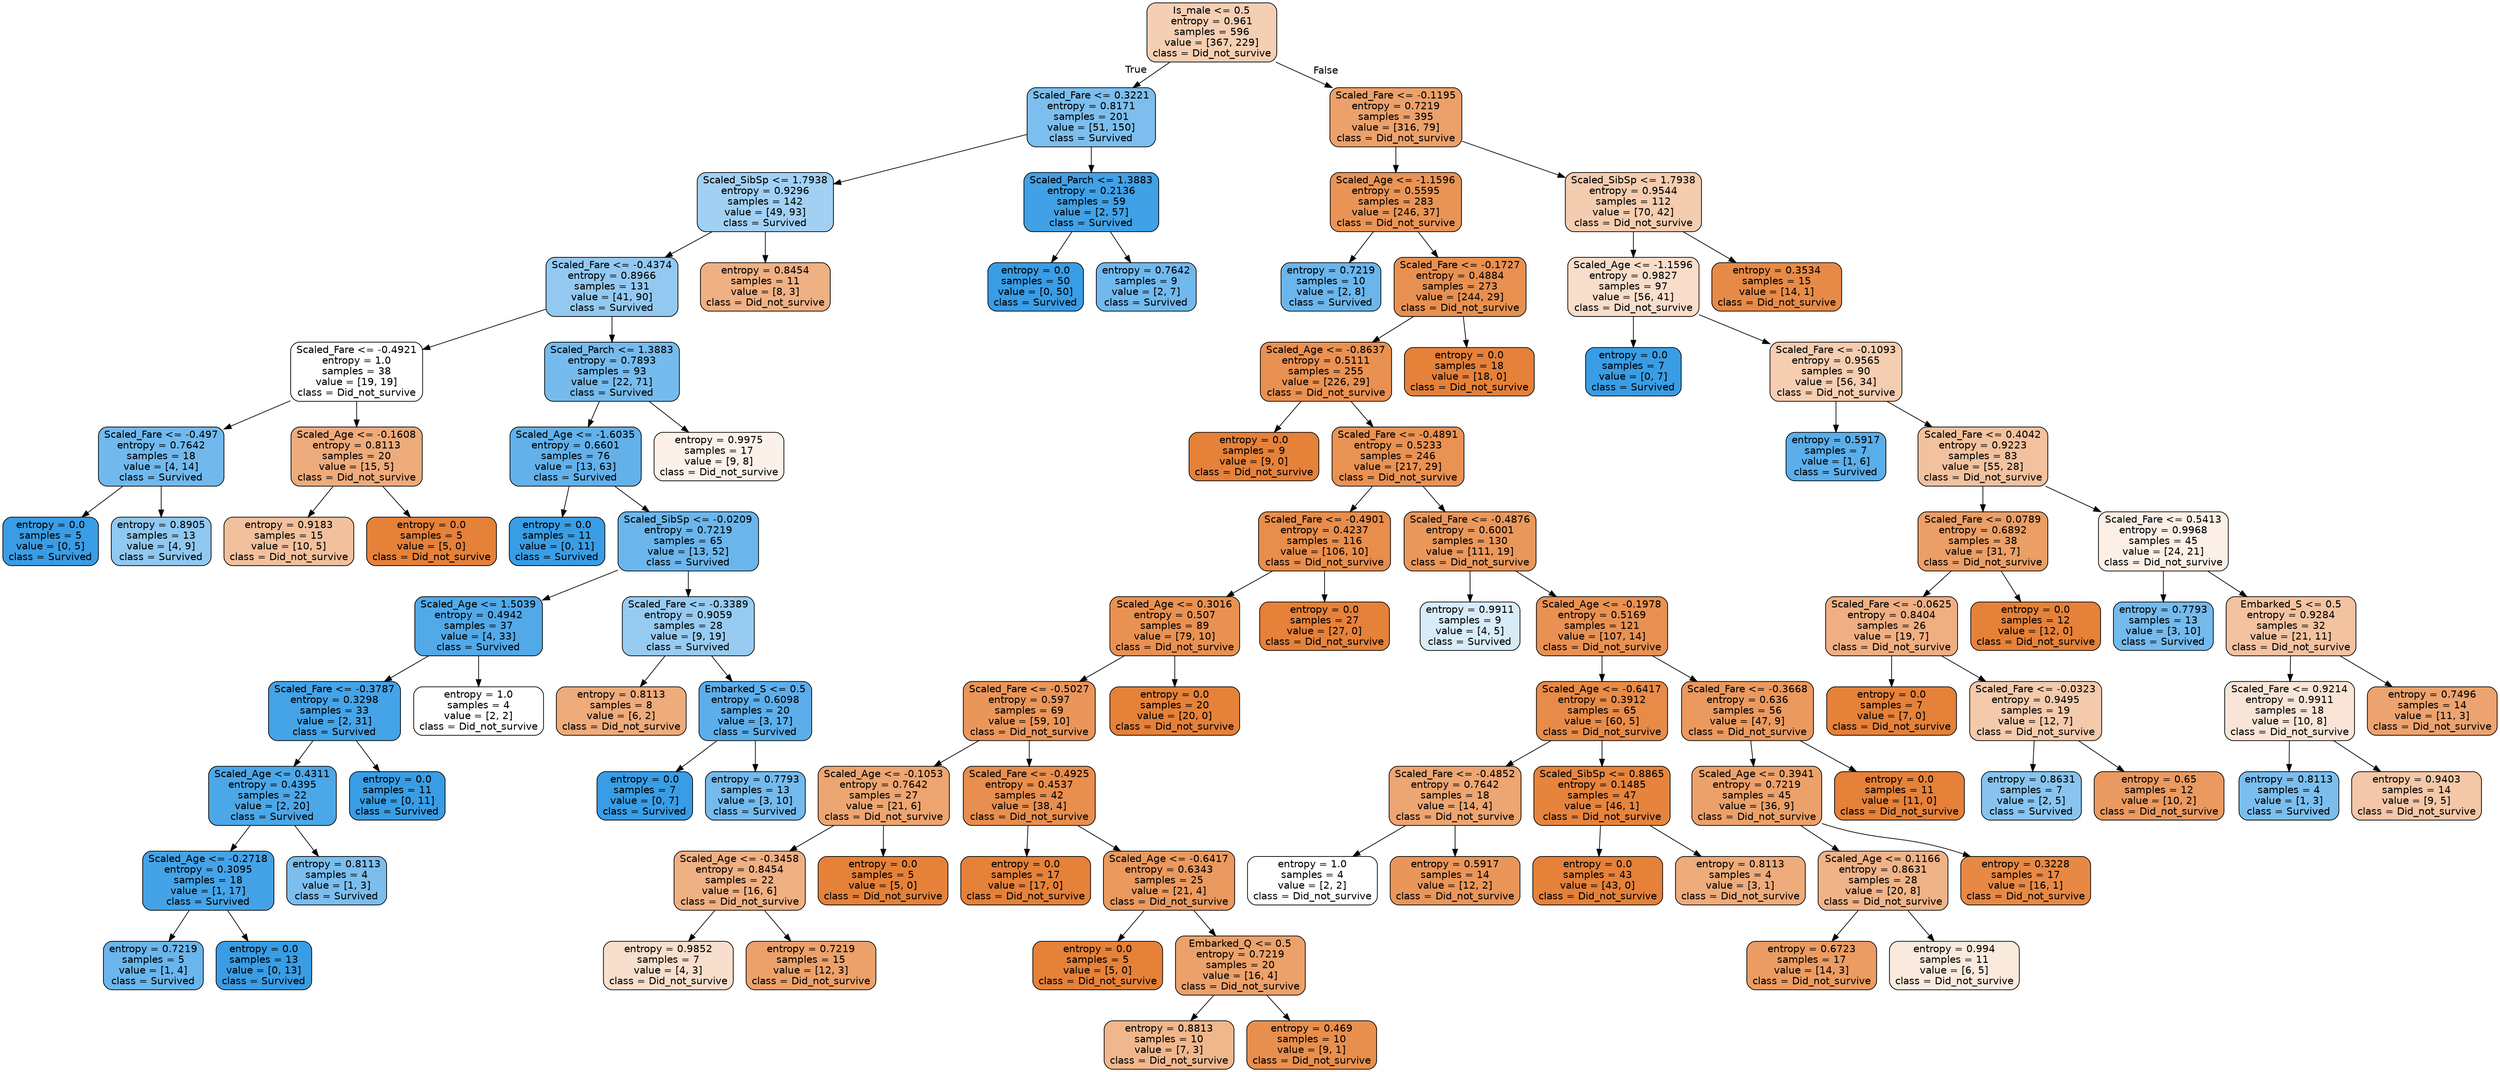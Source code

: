 digraph Tree {
node [shape=box, style="filled, rounded", color="black", fontname=helvetica] ;
edge [fontname=helvetica] ;
0 [label="Is_male <= 0.5\nentropy = 0.961\nsamples = 596\nvalue = [367, 229]\nclass = Did_not_survive", fillcolor="#e5813960"] ;
1 [label="Scaled_Fare <= 0.3221\nentropy = 0.8171\nsamples = 201\nvalue = [51, 150]\nclass = Survived", fillcolor="#399de5a8"] ;
0 -> 1 [labeldistance=2.5, labelangle=45, headlabel="True"] ;
2 [label="Scaled_SibSp <= 1.7938\nentropy = 0.9296\nsamples = 142\nvalue = [49, 93]\nclass = Survived", fillcolor="#399de579"] ;
1 -> 2 ;
3 [label="Scaled_Fare <= -0.4374\nentropy = 0.8966\nsamples = 131\nvalue = [41, 90]\nclass = Survived", fillcolor="#399de58b"] ;
2 -> 3 ;
4 [label="Scaled_Fare <= -0.4921\nentropy = 1.0\nsamples = 38\nvalue = [19, 19]\nclass = Did_not_survive", fillcolor="#e5813900"] ;
3 -> 4 ;
5 [label="Scaled_Fare <= -0.497\nentropy = 0.7642\nsamples = 18\nvalue = [4, 14]\nclass = Survived", fillcolor="#399de5b6"] ;
4 -> 5 ;
6 [label="entropy = 0.0\nsamples = 5\nvalue = [0, 5]\nclass = Survived", fillcolor="#399de5ff"] ;
5 -> 6 ;
7 [label="entropy = 0.8905\nsamples = 13\nvalue = [4, 9]\nclass = Survived", fillcolor="#399de58e"] ;
5 -> 7 ;
8 [label="Scaled_Age <= -0.1608\nentropy = 0.8113\nsamples = 20\nvalue = [15, 5]\nclass = Did_not_survive", fillcolor="#e58139aa"] ;
4 -> 8 ;
9 [label="entropy = 0.9183\nsamples = 15\nvalue = [10, 5]\nclass = Did_not_survive", fillcolor="#e581397f"] ;
8 -> 9 ;
10 [label="entropy = 0.0\nsamples = 5\nvalue = [5, 0]\nclass = Did_not_survive", fillcolor="#e58139ff"] ;
8 -> 10 ;
11 [label="Scaled_Parch <= 1.3883\nentropy = 0.7893\nsamples = 93\nvalue = [22, 71]\nclass = Survived", fillcolor="#399de5b0"] ;
3 -> 11 ;
12 [label="Scaled_Age <= -1.6035\nentropy = 0.6601\nsamples = 76\nvalue = [13, 63]\nclass = Survived", fillcolor="#399de5ca"] ;
11 -> 12 ;
13 [label="entropy = 0.0\nsamples = 11\nvalue = [0, 11]\nclass = Survived", fillcolor="#399de5ff"] ;
12 -> 13 ;
14 [label="Scaled_SibSp <= -0.0209\nentropy = 0.7219\nsamples = 65\nvalue = [13, 52]\nclass = Survived", fillcolor="#399de5bf"] ;
12 -> 14 ;
15 [label="Scaled_Age <= 1.5039\nentropy = 0.4942\nsamples = 37\nvalue = [4, 33]\nclass = Survived", fillcolor="#399de5e0"] ;
14 -> 15 ;
16 [label="Scaled_Fare <= -0.3787\nentropy = 0.3298\nsamples = 33\nvalue = [2, 31]\nclass = Survived", fillcolor="#399de5ef"] ;
15 -> 16 ;
17 [label="Scaled_Age <= 0.4311\nentropy = 0.4395\nsamples = 22\nvalue = [2, 20]\nclass = Survived", fillcolor="#399de5e6"] ;
16 -> 17 ;
18 [label="Scaled_Age <= -0.2718\nentropy = 0.3095\nsamples = 18\nvalue = [1, 17]\nclass = Survived", fillcolor="#399de5f0"] ;
17 -> 18 ;
19 [label="entropy = 0.7219\nsamples = 5\nvalue = [1, 4]\nclass = Survived", fillcolor="#399de5bf"] ;
18 -> 19 ;
20 [label="entropy = 0.0\nsamples = 13\nvalue = [0, 13]\nclass = Survived", fillcolor="#399de5ff"] ;
18 -> 20 ;
21 [label="entropy = 0.8113\nsamples = 4\nvalue = [1, 3]\nclass = Survived", fillcolor="#399de5aa"] ;
17 -> 21 ;
22 [label="entropy = 0.0\nsamples = 11\nvalue = [0, 11]\nclass = Survived", fillcolor="#399de5ff"] ;
16 -> 22 ;
23 [label="entropy = 1.0\nsamples = 4\nvalue = [2, 2]\nclass = Did_not_survive", fillcolor="#e5813900"] ;
15 -> 23 ;
24 [label="Scaled_Fare <= -0.3389\nentropy = 0.9059\nsamples = 28\nvalue = [9, 19]\nclass = Survived", fillcolor="#399de586"] ;
14 -> 24 ;
25 [label="entropy = 0.8113\nsamples = 8\nvalue = [6, 2]\nclass = Did_not_survive", fillcolor="#e58139aa"] ;
24 -> 25 ;
26 [label="Embarked_S <= 0.5\nentropy = 0.6098\nsamples = 20\nvalue = [3, 17]\nclass = Survived", fillcolor="#399de5d2"] ;
24 -> 26 ;
27 [label="entropy = 0.0\nsamples = 7\nvalue = [0, 7]\nclass = Survived", fillcolor="#399de5ff"] ;
26 -> 27 ;
28 [label="entropy = 0.7793\nsamples = 13\nvalue = [3, 10]\nclass = Survived", fillcolor="#399de5b3"] ;
26 -> 28 ;
29 [label="entropy = 0.9975\nsamples = 17\nvalue = [9, 8]\nclass = Did_not_survive", fillcolor="#e581391c"] ;
11 -> 29 ;
30 [label="entropy = 0.8454\nsamples = 11\nvalue = [8, 3]\nclass = Did_not_survive", fillcolor="#e581399f"] ;
2 -> 30 ;
31 [label="Scaled_Parch <= 1.3883\nentropy = 0.2136\nsamples = 59\nvalue = [2, 57]\nclass = Survived", fillcolor="#399de5f6"] ;
1 -> 31 ;
32 [label="entropy = 0.0\nsamples = 50\nvalue = [0, 50]\nclass = Survived", fillcolor="#399de5ff"] ;
31 -> 32 ;
33 [label="entropy = 0.7642\nsamples = 9\nvalue = [2, 7]\nclass = Survived", fillcolor="#399de5b6"] ;
31 -> 33 ;
34 [label="Scaled_Fare <= -0.1195\nentropy = 0.7219\nsamples = 395\nvalue = [316, 79]\nclass = Did_not_survive", fillcolor="#e58139bf"] ;
0 -> 34 [labeldistance=2.5, labelangle=-45, headlabel="False"] ;
35 [label="Scaled_Age <= -1.1596\nentropy = 0.5595\nsamples = 283\nvalue = [246, 37]\nclass = Did_not_survive", fillcolor="#e58139d9"] ;
34 -> 35 ;
36 [label="entropy = 0.7219\nsamples = 10\nvalue = [2, 8]\nclass = Survived", fillcolor="#399de5bf"] ;
35 -> 36 ;
37 [label="Scaled_Fare <= -0.1727\nentropy = 0.4884\nsamples = 273\nvalue = [244, 29]\nclass = Did_not_survive", fillcolor="#e58139e1"] ;
35 -> 37 ;
38 [label="Scaled_Age <= -0.8637\nentropy = 0.5111\nsamples = 255\nvalue = [226, 29]\nclass = Did_not_survive", fillcolor="#e58139de"] ;
37 -> 38 ;
39 [label="entropy = 0.0\nsamples = 9\nvalue = [9, 0]\nclass = Did_not_survive", fillcolor="#e58139ff"] ;
38 -> 39 ;
40 [label="Scaled_Fare <= -0.4891\nentropy = 0.5233\nsamples = 246\nvalue = [217, 29]\nclass = Did_not_survive", fillcolor="#e58139dd"] ;
38 -> 40 ;
41 [label="Scaled_Fare <= -0.4901\nentropy = 0.4237\nsamples = 116\nvalue = [106, 10]\nclass = Did_not_survive", fillcolor="#e58139e7"] ;
40 -> 41 ;
42 [label="Scaled_Age <= 0.3016\nentropy = 0.507\nsamples = 89\nvalue = [79, 10]\nclass = Did_not_survive", fillcolor="#e58139df"] ;
41 -> 42 ;
43 [label="Scaled_Fare <= -0.5027\nentropy = 0.597\nsamples = 69\nvalue = [59, 10]\nclass = Did_not_survive", fillcolor="#e58139d4"] ;
42 -> 43 ;
44 [label="Scaled_Age <= -0.1053\nentropy = 0.7642\nsamples = 27\nvalue = [21, 6]\nclass = Did_not_survive", fillcolor="#e58139b6"] ;
43 -> 44 ;
45 [label="Scaled_Age <= -0.3458\nentropy = 0.8454\nsamples = 22\nvalue = [16, 6]\nclass = Did_not_survive", fillcolor="#e581399f"] ;
44 -> 45 ;
46 [label="entropy = 0.9852\nsamples = 7\nvalue = [4, 3]\nclass = Did_not_survive", fillcolor="#e5813940"] ;
45 -> 46 ;
47 [label="entropy = 0.7219\nsamples = 15\nvalue = [12, 3]\nclass = Did_not_survive", fillcolor="#e58139bf"] ;
45 -> 47 ;
48 [label="entropy = 0.0\nsamples = 5\nvalue = [5, 0]\nclass = Did_not_survive", fillcolor="#e58139ff"] ;
44 -> 48 ;
49 [label="Scaled_Fare <= -0.4925\nentropy = 0.4537\nsamples = 42\nvalue = [38, 4]\nclass = Did_not_survive", fillcolor="#e58139e4"] ;
43 -> 49 ;
50 [label="entropy = 0.0\nsamples = 17\nvalue = [17, 0]\nclass = Did_not_survive", fillcolor="#e58139ff"] ;
49 -> 50 ;
51 [label="Scaled_Age <= -0.6417\nentropy = 0.6343\nsamples = 25\nvalue = [21, 4]\nclass = Did_not_survive", fillcolor="#e58139ce"] ;
49 -> 51 ;
52 [label="entropy = 0.0\nsamples = 5\nvalue = [5, 0]\nclass = Did_not_survive", fillcolor="#e58139ff"] ;
51 -> 52 ;
53 [label="Embarked_Q <= 0.5\nentropy = 0.7219\nsamples = 20\nvalue = [16, 4]\nclass = Did_not_survive", fillcolor="#e58139bf"] ;
51 -> 53 ;
54 [label="entropy = 0.8813\nsamples = 10\nvalue = [7, 3]\nclass = Did_not_survive", fillcolor="#e5813992"] ;
53 -> 54 ;
55 [label="entropy = 0.469\nsamples = 10\nvalue = [9, 1]\nclass = Did_not_survive", fillcolor="#e58139e3"] ;
53 -> 55 ;
56 [label="entropy = 0.0\nsamples = 20\nvalue = [20, 0]\nclass = Did_not_survive", fillcolor="#e58139ff"] ;
42 -> 56 ;
57 [label="entropy = 0.0\nsamples = 27\nvalue = [27, 0]\nclass = Did_not_survive", fillcolor="#e58139ff"] ;
41 -> 57 ;
58 [label="Scaled_Fare <= -0.4876\nentropy = 0.6001\nsamples = 130\nvalue = [111, 19]\nclass = Did_not_survive", fillcolor="#e58139d3"] ;
40 -> 58 ;
59 [label="entropy = 0.9911\nsamples = 9\nvalue = [4, 5]\nclass = Survived", fillcolor="#399de533"] ;
58 -> 59 ;
60 [label="Scaled_Age <= -0.1978\nentropy = 0.5169\nsamples = 121\nvalue = [107, 14]\nclass = Did_not_survive", fillcolor="#e58139de"] ;
58 -> 60 ;
61 [label="Scaled_Age <= -0.6417\nentropy = 0.3912\nsamples = 65\nvalue = [60, 5]\nclass = Did_not_survive", fillcolor="#e58139ea"] ;
60 -> 61 ;
62 [label="Scaled_Fare <= -0.4852\nentropy = 0.7642\nsamples = 18\nvalue = [14, 4]\nclass = Did_not_survive", fillcolor="#e58139b6"] ;
61 -> 62 ;
63 [label="entropy = 1.0\nsamples = 4\nvalue = [2, 2]\nclass = Did_not_survive", fillcolor="#e5813900"] ;
62 -> 63 ;
64 [label="entropy = 0.5917\nsamples = 14\nvalue = [12, 2]\nclass = Did_not_survive", fillcolor="#e58139d4"] ;
62 -> 64 ;
65 [label="Scaled_SibSp <= 0.8865\nentropy = 0.1485\nsamples = 47\nvalue = [46, 1]\nclass = Did_not_survive", fillcolor="#e58139f9"] ;
61 -> 65 ;
66 [label="entropy = 0.0\nsamples = 43\nvalue = [43, 0]\nclass = Did_not_survive", fillcolor="#e58139ff"] ;
65 -> 66 ;
67 [label="entropy = 0.8113\nsamples = 4\nvalue = [3, 1]\nclass = Did_not_survive", fillcolor="#e58139aa"] ;
65 -> 67 ;
68 [label="Scaled_Fare <= -0.3668\nentropy = 0.636\nsamples = 56\nvalue = [47, 9]\nclass = Did_not_survive", fillcolor="#e58139ce"] ;
60 -> 68 ;
69 [label="Scaled_Age <= 0.3941\nentropy = 0.7219\nsamples = 45\nvalue = [36, 9]\nclass = Did_not_survive", fillcolor="#e58139bf"] ;
68 -> 69 ;
70 [label="Scaled_Age <= 0.1166\nentropy = 0.8631\nsamples = 28\nvalue = [20, 8]\nclass = Did_not_survive", fillcolor="#e5813999"] ;
69 -> 70 ;
71 [label="entropy = 0.6723\nsamples = 17\nvalue = [14, 3]\nclass = Did_not_survive", fillcolor="#e58139c8"] ;
70 -> 71 ;
72 [label="entropy = 0.994\nsamples = 11\nvalue = [6, 5]\nclass = Did_not_survive", fillcolor="#e581392a"] ;
70 -> 72 ;
73 [label="entropy = 0.3228\nsamples = 17\nvalue = [16, 1]\nclass = Did_not_survive", fillcolor="#e58139ef"] ;
69 -> 73 ;
74 [label="entropy = 0.0\nsamples = 11\nvalue = [11, 0]\nclass = Did_not_survive", fillcolor="#e58139ff"] ;
68 -> 74 ;
75 [label="entropy = 0.0\nsamples = 18\nvalue = [18, 0]\nclass = Did_not_survive", fillcolor="#e58139ff"] ;
37 -> 75 ;
76 [label="Scaled_SibSp <= 1.7938\nentropy = 0.9544\nsamples = 112\nvalue = [70, 42]\nclass = Did_not_survive", fillcolor="#e5813966"] ;
34 -> 76 ;
77 [label="Scaled_Age <= -1.1596\nentropy = 0.9827\nsamples = 97\nvalue = [56, 41]\nclass = Did_not_survive", fillcolor="#e5813944"] ;
76 -> 77 ;
78 [label="entropy = 0.0\nsamples = 7\nvalue = [0, 7]\nclass = Survived", fillcolor="#399de5ff"] ;
77 -> 78 ;
79 [label="Scaled_Fare <= -0.1093\nentropy = 0.9565\nsamples = 90\nvalue = [56, 34]\nclass = Did_not_survive", fillcolor="#e5813964"] ;
77 -> 79 ;
80 [label="entropy = 0.5917\nsamples = 7\nvalue = [1, 6]\nclass = Survived", fillcolor="#399de5d4"] ;
79 -> 80 ;
81 [label="Scaled_Fare <= 0.4042\nentropy = 0.9223\nsamples = 83\nvalue = [55, 28]\nclass = Did_not_survive", fillcolor="#e581397d"] ;
79 -> 81 ;
82 [label="Scaled_Fare <= 0.0789\nentropy = 0.6892\nsamples = 38\nvalue = [31, 7]\nclass = Did_not_survive", fillcolor="#e58139c5"] ;
81 -> 82 ;
83 [label="Scaled_Fare <= -0.0625\nentropy = 0.8404\nsamples = 26\nvalue = [19, 7]\nclass = Did_not_survive", fillcolor="#e58139a1"] ;
82 -> 83 ;
84 [label="entropy = 0.0\nsamples = 7\nvalue = [7, 0]\nclass = Did_not_survive", fillcolor="#e58139ff"] ;
83 -> 84 ;
85 [label="Scaled_Fare <= -0.0323\nentropy = 0.9495\nsamples = 19\nvalue = [12, 7]\nclass = Did_not_survive", fillcolor="#e581396a"] ;
83 -> 85 ;
86 [label="entropy = 0.8631\nsamples = 7\nvalue = [2, 5]\nclass = Survived", fillcolor="#399de599"] ;
85 -> 86 ;
87 [label="entropy = 0.65\nsamples = 12\nvalue = [10, 2]\nclass = Did_not_survive", fillcolor="#e58139cc"] ;
85 -> 87 ;
88 [label="entropy = 0.0\nsamples = 12\nvalue = [12, 0]\nclass = Did_not_survive", fillcolor="#e58139ff"] ;
82 -> 88 ;
89 [label="Scaled_Fare <= 0.5413\nentropy = 0.9968\nsamples = 45\nvalue = [24, 21]\nclass = Did_not_survive", fillcolor="#e5813920"] ;
81 -> 89 ;
90 [label="entropy = 0.7793\nsamples = 13\nvalue = [3, 10]\nclass = Survived", fillcolor="#399de5b3"] ;
89 -> 90 ;
91 [label="Embarked_S <= 0.5\nentropy = 0.9284\nsamples = 32\nvalue = [21, 11]\nclass = Did_not_survive", fillcolor="#e5813979"] ;
89 -> 91 ;
92 [label="Scaled_Fare <= 0.9214\nentropy = 0.9911\nsamples = 18\nvalue = [10, 8]\nclass = Did_not_survive", fillcolor="#e5813933"] ;
91 -> 92 ;
93 [label="entropy = 0.8113\nsamples = 4\nvalue = [1, 3]\nclass = Survived", fillcolor="#399de5aa"] ;
92 -> 93 ;
94 [label="entropy = 0.9403\nsamples = 14\nvalue = [9, 5]\nclass = Did_not_survive", fillcolor="#e5813971"] ;
92 -> 94 ;
95 [label="entropy = 0.7496\nsamples = 14\nvalue = [11, 3]\nclass = Did_not_survive", fillcolor="#e58139b9"] ;
91 -> 95 ;
96 [label="entropy = 0.3534\nsamples = 15\nvalue = [14, 1]\nclass = Did_not_survive", fillcolor="#e58139ed"] ;
76 -> 96 ;
}